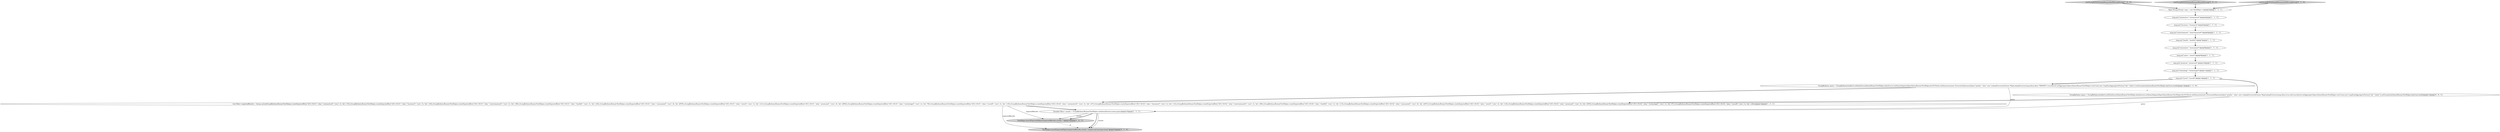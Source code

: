 digraph {
9 [style = filled, label = "Map<String,String> map = new HashMap<>()@@@3@@@['1', '1', '1']", fillcolor = white, shape = ellipse image = "AAA0AAABBB1BBB"];
7 [style = filled, label = "map.put(\"entertainment\",\"entertainment0\")@@@6@@@['1', '1', '1']", fillcolor = white, shape = ellipse image = "AAA0AAABBB1BBB"];
18 [style = filled, label = "GroupByQuery query = GroupByQuery.builder().setDataSource(QueryRunnerTestHelper.dataSource).setQuerySegmentSpec(QueryRunnerTestHelper.firstToThird).setDimensions(new ExtractionDimensionSpec(\"quality\",\"alias\",new LookupExtractionFn(new MapLookupExtractor(map,false),true,null,true,false))).setAggregatorSpecs(QueryRunnerTestHelper.rowsCount,new LongSumAggregatorFactory(\"idx\",\"index\")).setGranularity(QueryRunnerTestHelper.dayGran).build()@@@13@@@['0', '0', '1']", fillcolor = white, shape = ellipse image = "AAA0AAABBB3BBB"];
12 [style = filled, label = "map.put(\"health\",\"health0\")@@@7@@@['1', '1', '1']", fillcolor = white, shape = ellipse image = "AAA0AAABBB1BBB"];
2 [style = filled, label = "Iterable<Row> results = GroupByQueryRunnerTestHelper.runQuery(factory,runner,query)@@@15@@@['1', '1', '1']", fillcolor = white, shape = ellipse image = "AAA0AAABBB1BBB"];
3 [style = filled, label = "testGroupByWithSimpleRenameAndMissingString['1', '0', '0']", fillcolor = lightgray, shape = diamond image = "AAA0AAABBB1BBB"];
4 [style = filled, label = "map.put(\"business\",\"business0\")@@@5@@@['1', '1', '1']", fillcolor = white, shape = ellipse image = "AAA0AAABBB1BBB"];
13 [style = filled, label = "TestHelper.assertExpectedObjects(expectedResults,results,\"\")@@@16@@@['1', '0', '1']", fillcolor = lightgray, shape = ellipse image = "AAA0AAABBB1BBB"];
14 [style = filled, label = "map.put(\"mezzanine\",\"mezzanine0\")@@@8@@@['1', '1', '1']", fillcolor = white, shape = ellipse image = "AAA0AAABBB1BBB"];
17 [style = filled, label = "testGroupByWithSimpleRenameRetainMissing['0', '0', '1']", fillcolor = lightgray, shape = diamond image = "AAA0AAABBB3BBB"];
16 [style = filled, label = "TestHelper.assertExpectedObjects(expectedResults,results,\"rename-and-missing-string\")@@@16@@@['0', '1', '0']", fillcolor = lightgray, shape = ellipse image = "AAA1AAABBB2BBB"];
6 [style = filled, label = "List<Row> expectedResults = Arrays.asList(GroupByQueryRunnerTestHelper.createExpectedRow(\"2011-04-01\",\"alias\",\"automotive0\",\"rows\",1L,\"idx\",135L),GroupByQueryRunnerTestHelper.createExpectedRow(\"2011-04-01\",\"alias\",\"business0\",\"rows\",1L,\"idx\",118L),GroupByQueryRunnerTestHelper.createExpectedRow(\"2011-04-01\",\"alias\",\"entertainment0\",\"rows\",1L,\"idx\",158L),GroupByQueryRunnerTestHelper.createExpectedRow(\"2011-04-01\",\"alias\",\"health0\",\"rows\",1L,\"idx\",120L),GroupByQueryRunnerTestHelper.createExpectedRow(\"2011-04-01\",\"alias\",\"mezzanine0\",\"rows\",3L,\"idx\",2870L),GroupByQueryRunnerTestHelper.createExpectedRow(\"2011-04-01\",\"alias\",\"news0\",\"rows\",1L,\"idx\",121L),GroupByQueryRunnerTestHelper.createExpectedRow(\"2011-04-01\",\"alias\",\"premium0\",\"rows\",3L,\"idx\",2900L),GroupByQueryRunnerTestHelper.createExpectedRow(\"2011-04-01\",\"alias\",\"technology0\",\"rows\",1L,\"idx\",78L),GroupByQueryRunnerTestHelper.createExpectedRow(\"2011-04-01\",\"alias\",\"travel0\",\"rows\",1L,\"idx\",119L),GroupByQueryRunnerTestHelper.createExpectedRow(\"2011-04-02\",\"alias\",\"automotive0\",\"rows\",1L,\"idx\",147L),GroupByQueryRunnerTestHelper.createExpectedRow(\"2011-04-02\",\"alias\",\"business0\",\"rows\",1L,\"idx\",112L),GroupByQueryRunnerTestHelper.createExpectedRow(\"2011-04-02\",\"alias\",\"entertainment0\",\"rows\",1L,\"idx\",166L),GroupByQueryRunnerTestHelper.createExpectedRow(\"2011-04-02\",\"alias\",\"health0\",\"rows\",1L,\"idx\",113L),GroupByQueryRunnerTestHelper.createExpectedRow(\"2011-04-02\",\"alias\",\"mezzanine0\",\"rows\",3L,\"idx\",2447L),GroupByQueryRunnerTestHelper.createExpectedRow(\"2011-04-02\",\"alias\",\"news0\",\"rows\",1L,\"idx\",114L),GroupByQueryRunnerTestHelper.createExpectedRow(\"2011-04-02\",\"alias\",\"premium0\",\"rows\",3L,\"idx\",2505L),GroupByQueryRunnerTestHelper.createExpectedRow(\"2011-04-02\",\"alias\",\"technology0\",\"rows\",1L,\"idx\",97L),GroupByQueryRunnerTestHelper.createExpectedRow(\"2011-04-02\",\"alias\",\"travel0\",\"rows\",1L,\"idx\",126L))@@@14@@@['1', '1', '1']", fillcolor = white, shape = ellipse image = "AAA0AAABBB1BBB"];
11 [style = filled, label = "map.put(\"technology\",\"technology0\")@@@11@@@['1', '1', '1']", fillcolor = white, shape = ellipse image = "AAA0AAABBB1BBB"];
8 [style = filled, label = "map.put(\"news\",\"news0\")@@@9@@@['1', '1', '1']", fillcolor = white, shape = ellipse image = "AAA0AAABBB1BBB"];
5 [style = filled, label = "map.put(\"travel\",\"travel0\")@@@12@@@['1', '1', '1']", fillcolor = white, shape = ellipse image = "AAA0AAABBB1BBB"];
0 [style = filled, label = "map.put(\"premium\",\"premium0\")@@@10@@@['1', '1', '1']", fillcolor = white, shape = ellipse image = "AAA0AAABBB1BBB"];
10 [style = filled, label = "map.put(\"automotive\",\"automotive0\")@@@4@@@['1', '1', '1']", fillcolor = white, shape = ellipse image = "AAA0AAABBB1BBB"];
1 [style = filled, label = "GroupByQuery query = GroupByQuery.builder().setDataSource(QueryRunnerTestHelper.dataSource).setQuerySegmentSpec(QueryRunnerTestHelper.firstToThird).setDimensions(new ExtractionDimensionSpec(\"quality\",\"alias\",new LookupExtractionFn(new MapLookupExtractor(map,false),false,\"MISSING\",true,false))).setAggregatorSpecs(QueryRunnerTestHelper.rowsCount,new LongSumAggregatorFactory(\"idx\",\"index\")).setGranularity(QueryRunnerTestHelper.dayGran).build()@@@13@@@['1', '1', '0']", fillcolor = white, shape = ellipse image = "AAA0AAABBB1BBB"];
15 [style = filled, label = "testGroupByWithSimpleRenameAndMissingString['0', '1', '0']", fillcolor = lightgray, shape = diamond image = "AAA0AAABBB2BBB"];
1->2 [style = solid, label="query"];
1->18 [style = dashed, label="0"];
4->7 [style = bold, label=""];
15->9 [style = bold, label=""];
2->13 [style = solid, label="results"];
8->0 [style = bold, label=""];
2->13 [style = bold, label=""];
12->14 [style = bold, label=""];
5->1 [style = bold, label=""];
13->16 [style = dashed, label="0"];
18->2 [style = solid, label="query"];
1->6 [style = bold, label=""];
0->11 [style = bold, label=""];
6->13 [style = solid, label="expectedResults"];
6->2 [style = bold, label=""];
7->12 [style = bold, label=""];
10->4 [style = bold, label=""];
3->9 [style = bold, label=""];
17->9 [style = bold, label=""];
14->8 [style = bold, label=""];
5->18 [style = bold, label=""];
2->16 [style = bold, label=""];
2->16 [style = solid, label="results"];
6->16 [style = solid, label="expectedResults"];
18->6 [style = bold, label=""];
11->5 [style = bold, label=""];
9->10 [style = bold, label=""];
}
